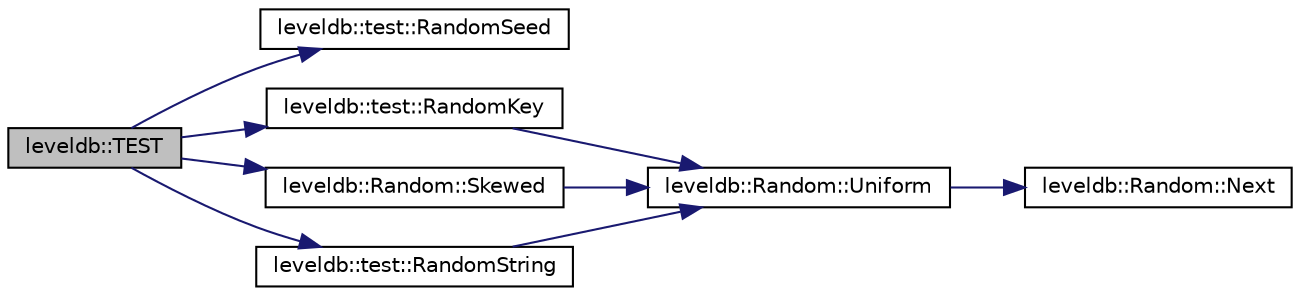 digraph "leveldb::TEST"
{
  edge [fontname="Helvetica",fontsize="10",labelfontname="Helvetica",labelfontsize="10"];
  node [fontname="Helvetica",fontsize="10",shape=record];
  rankdir="LR";
  Node1 [label="leveldb::TEST",height=0.2,width=0.4,color="black", fillcolor="grey75", style="filled" fontcolor="black"];
  Node1 -> Node2 [color="midnightblue",fontsize="10",style="solid"];
  Node2 [label="leveldb::test::RandomSeed",height=0.2,width=0.4,color="black", fillcolor="white", style="filled",URL="$namespaceleveldb_1_1test.html#a0d48ce23bccd2763df90789cb3aac03c"];
  Node1 -> Node3 [color="midnightblue",fontsize="10",style="solid"];
  Node3 [label="leveldb::test::RandomKey",height=0.2,width=0.4,color="black", fillcolor="white", style="filled",URL="$namespaceleveldb_1_1test.html#ae6faec2042472bb9c3da124a677c4b96"];
  Node3 -> Node4 [color="midnightblue",fontsize="10",style="solid"];
  Node4 [label="leveldb::Random::Uniform",height=0.2,width=0.4,color="black", fillcolor="white", style="filled",URL="$classleveldb_1_1_random.html#a9281323c3f115fa47a0f329f72ad2a80"];
  Node4 -> Node5 [color="midnightblue",fontsize="10",style="solid"];
  Node5 [label="leveldb::Random::Next",height=0.2,width=0.4,color="black", fillcolor="white", style="filled",URL="$classleveldb_1_1_random.html#a9e00ef1fcc82ed0ad16ba91b30ae8038"];
  Node1 -> Node6 [color="midnightblue",fontsize="10",style="solid"];
  Node6 [label="leveldb::Random::Skewed",height=0.2,width=0.4,color="black", fillcolor="white", style="filled",URL="$classleveldb_1_1_random.html#a41987dcc7818d7bc0e68e2418c51d94e"];
  Node6 -> Node4 [color="midnightblue",fontsize="10",style="solid"];
  Node1 -> Node7 [color="midnightblue",fontsize="10",style="solid"];
  Node7 [label="leveldb::test::RandomString",height=0.2,width=0.4,color="black", fillcolor="white", style="filled",URL="$namespaceleveldb_1_1test.html#a2132c5f28cd21dcea4348246fa32b673"];
  Node7 -> Node4 [color="midnightblue",fontsize="10",style="solid"];
}
